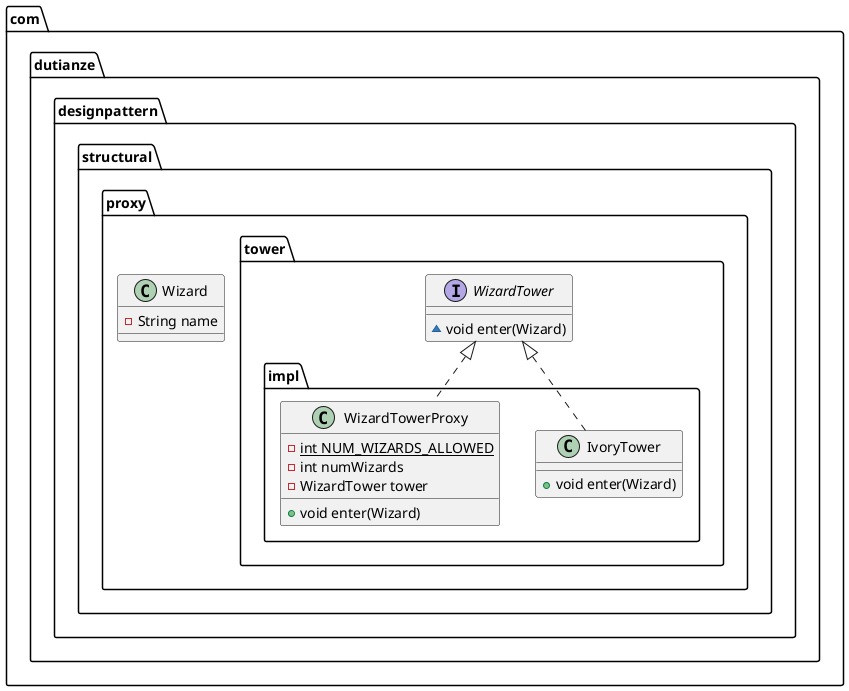 @startuml
class com.dutianze.designpattern.structural.proxy.tower.impl.IvoryTower {
+ void enter(Wizard)
}
class com.dutianze.designpattern.structural.proxy.Wizard {
- String name
}
interface com.dutianze.designpattern.structural.proxy.tower.WizardTower {
~ void enter(Wizard)
}
class com.dutianze.designpattern.structural.proxy.tower.impl.WizardTowerProxy {
- {static} int NUM_WIZARDS_ALLOWED
- int numWizards
- WizardTower tower
+ void enter(Wizard)
}


com.dutianze.designpattern.structural.proxy.tower.WizardTower <|.. com.dutianze.designpattern.structural.proxy.tower.impl.IvoryTower
com.dutianze.designpattern.structural.proxy.tower.WizardTower <|.. com.dutianze.designpattern.structural.proxy.tower.impl.WizardTowerProxy
@enduml